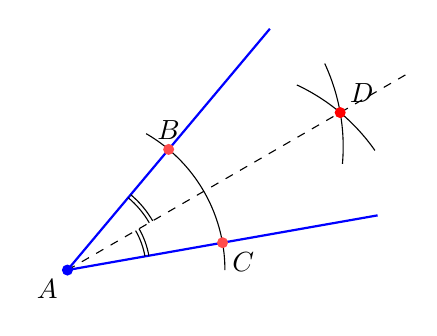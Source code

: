 \begin{tikzpicture}
      \draw[thick, color=blue] (0,0)--(50:4);
      \draw[thick, color=blue] (0,0)--(10:4);     

       \draw (50:2) arc (50:0:2) ;  
       \draw (50:2) arc (50:60:2) ; 

       \fill[red!70] (50:2) circle (2pt);
       \fill[red!70] (10:2) circle (2pt);


       \draw (30:4) arc (50:65:2.5) ; 
       \draw (30:4) arc (50:35:2.5) ; 
       \draw (30:4) arc (10:25:2.5) ; 
       \draw (30:4) arc (10:-5:2.5) ; 

      \draw[dashed] (0,0)--(30:5);

       \draw (10:1) arc (10:30:1) ;  
       \draw (10:1.05) arc (10:30:1.05) ;  

       \draw (30:1.2) arc (30:50:1.2) ;  
       \draw (30:1.25) arc (30:50:1.25) ;  
%        \node at (15:1.3) {$\frac\theta2$};
%        \node at (40:1.3) {$\frac\theta2$};

       \fill[red] (30:4) circle (2pt);

       \fill[blue] (0,0) circle (2pt);
       \node at (0,0) [below left] {$A$}; 
       \node at (50:2) [above] {$B$}; 
       \node at (10:2) [below right] {$C$}; 
       \node at (30:4) [above right] {$D$}; 

\end{tikzpicture}
